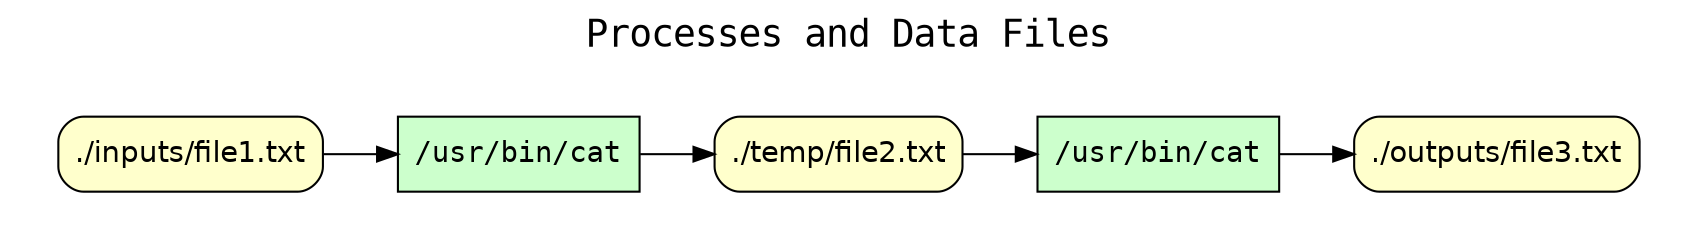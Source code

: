 
digraph wt_run {
rankdir=LR
fontname=Courier; fontsize=18; labelloc=t
label="Processes and Data Files"
subgraph cluster_inputs { label=""; color=white; penwidth=0
subgraph cluster_inputs_inner { label=""; color=white
node[shape=box style="filled" fillcolor="#CCFFCC" peripheries=1 fontname=Courier]
"exe:e3" [label="/usr/bin/cat"]
"exe:e2" [label="/usr/bin/cat"]
node[shape=box style="rounded,filled" fillcolor="#FFFFCC" peripheries=1 fontname=Helvetica]
"access:i16" [label="./outputs/file3.txt"]
"access:i15" [label="./inputs/file1.txt"]
"access:i9" [label="./temp/file2.txt"]
"exe:e3" -> "access:i16"
"exe:e2" -> "access:i9"
"access:i9" -> "exe:e3"
"access:i15" -> "exe:e2"
}}
}

